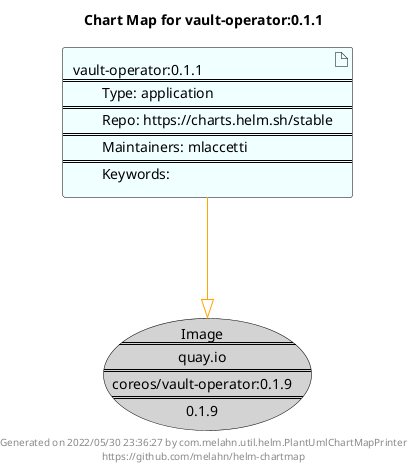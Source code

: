 @startuml
skinparam linetype ortho
skinparam backgroundColor white
skinparam usecaseBorderColor black
skinparam usecaseArrowColor LightSlateGray
skinparam artifactBorderColor black
skinparam artifactArrowColor LightSlateGray

title Chart Map for vault-operator:0.1.1

'There is one referenced Helm Chart
artifact "vault-operator:0.1.1\n====\n\tType: application\n====\n\tRepo: https://charts.helm.sh/stable\n====\n\tMaintainers: mlaccetti\n====\n\tKeywords: " as vault_operator_0_1_1 #Azure

'There is one referenced Docker Image
usecase "Image\n====\nquay.io\n====\ncoreos/vault-operator:0.1.9\n====\n0.1.9" as quay_io_coreos_vault_operator_0_1_9 #LightGray

'Chart Dependencies
vault_operator_0_1_1--[#orange]-|>quay_io_coreos_vault_operator_0_1_9

center footer Generated on 2022/05/30 23:36:27 by com.melahn.util.helm.PlantUmlChartMapPrinter\nhttps://github.com/melahn/helm-chartmap
@enduml

